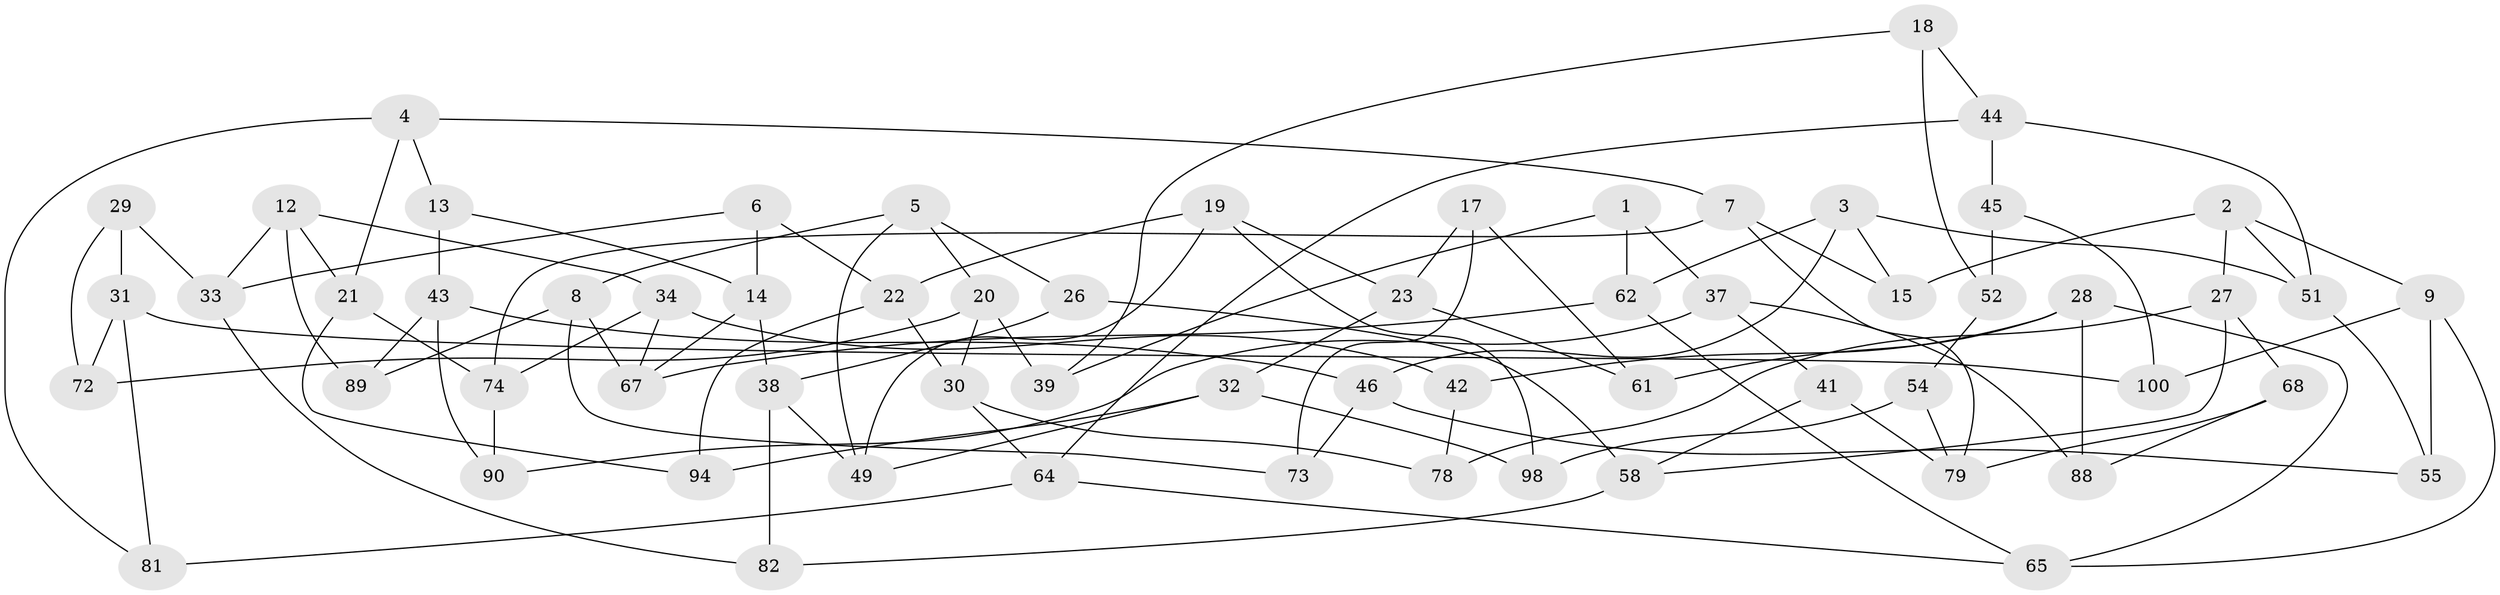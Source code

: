 // original degree distribution, {3: 1.0}
// Generated by graph-tools (version 1.1) at 2025/39/02/21/25 10:39:00]
// undirected, 63 vertices, 112 edges
graph export_dot {
graph [start="1"]
  node [color=gray90,style=filled];
  1;
  2 [super="+96"];
  3 [super="+36"];
  4 [super="+11"];
  5 [super="+10"];
  6;
  7 [super="+57"];
  8 [super="+53"];
  9 [super="+16"];
  12 [super="+50"];
  13;
  14 [super="+25"];
  15;
  17;
  18;
  19 [super="+59"];
  20 [super="+48"];
  21 [super="+60"];
  22 [super="+24"];
  23 [super="+47"];
  26;
  27 [super="+87"];
  28 [super="+75"];
  29;
  30 [super="+56"];
  31 [super="+35"];
  32 [super="+86"];
  33 [super="+40"];
  34 [super="+85"];
  37 [super="+99"];
  38 [super="+69"];
  39;
  41;
  42;
  43 [super="+70"];
  44 [super="+93"];
  45 [super="+66"];
  46 [super="+76"];
  49 [super="+71"];
  51 [super="+91"];
  52 [super="+63"];
  54;
  55;
  58 [super="+80"];
  61;
  62 [super="+77"];
  64 [super="+84"];
  65 [super="+95"];
  67 [super="+97"];
  68;
  72;
  73;
  74 [super="+83"];
  78;
  79 [super="+92"];
  81;
  82;
  88;
  89;
  90;
  94;
  98;
  100;
  1 -- 39;
  1 -- 37;
  1 -- 62;
  2 -- 9;
  2 -- 27;
  2 -- 51;
  2 -- 15;
  3 -- 15;
  3 -- 51;
  3 -- 46;
  3 -- 62;
  4 -- 7;
  4 -- 81;
  4 -- 13;
  4 -- 21;
  5 -- 8;
  5 -- 49;
  5 -- 26;
  5 -- 20;
  6 -- 22;
  6 -- 14;
  6 -- 33;
  7 -- 79;
  7 -- 74;
  7 -- 15;
  8 -- 73;
  8 -- 89;
  8 -- 67;
  9 -- 65;
  9 -- 100;
  9 -- 55;
  12 -- 21;
  12 -- 89;
  12 -- 33;
  12 -- 34;
  13 -- 43;
  13 -- 14;
  14 -- 67;
  14 -- 38;
  17 -- 61;
  17 -- 73;
  17 -- 23;
  18 -- 39;
  18 -- 52;
  18 -- 44;
  19 -- 23;
  19 -- 49;
  19 -- 98;
  19 -- 22;
  20 -- 72;
  20 -- 39;
  20 -- 30;
  21 -- 94;
  21 -- 74;
  22 -- 94;
  22 -- 30;
  23 -- 61;
  23 -- 32;
  26 -- 38;
  26 -- 58;
  27 -- 68;
  27 -- 58;
  27 -- 78;
  28 -- 88;
  28 -- 61;
  28 -- 65;
  28 -- 42;
  29 -- 33;
  29 -- 72;
  29 -- 31;
  30 -- 78;
  30 -- 64;
  31 -- 81;
  31 -- 100;
  31 -- 72;
  32 -- 94;
  32 -- 98;
  32 -- 49;
  33 -- 82;
  34 -- 42;
  34 -- 74;
  34 -- 67;
  37 -- 41;
  37 -- 88;
  37 -- 90;
  38 -- 82;
  38 -- 49;
  41 -- 58;
  41 -- 79;
  42 -- 78;
  43 -- 89;
  43 -- 90;
  43 -- 46;
  44 -- 51;
  44 -- 64;
  44 -- 45;
  45 -- 100;
  45 -- 52 [weight=2];
  46 -- 73;
  46 -- 55;
  51 -- 55;
  52 -- 54;
  54 -- 98;
  54 -- 79;
  58 -- 82;
  62 -- 65;
  62 -- 67;
  64 -- 81;
  64 -- 65;
  68 -- 88;
  68 -- 79;
  74 -- 90;
}
